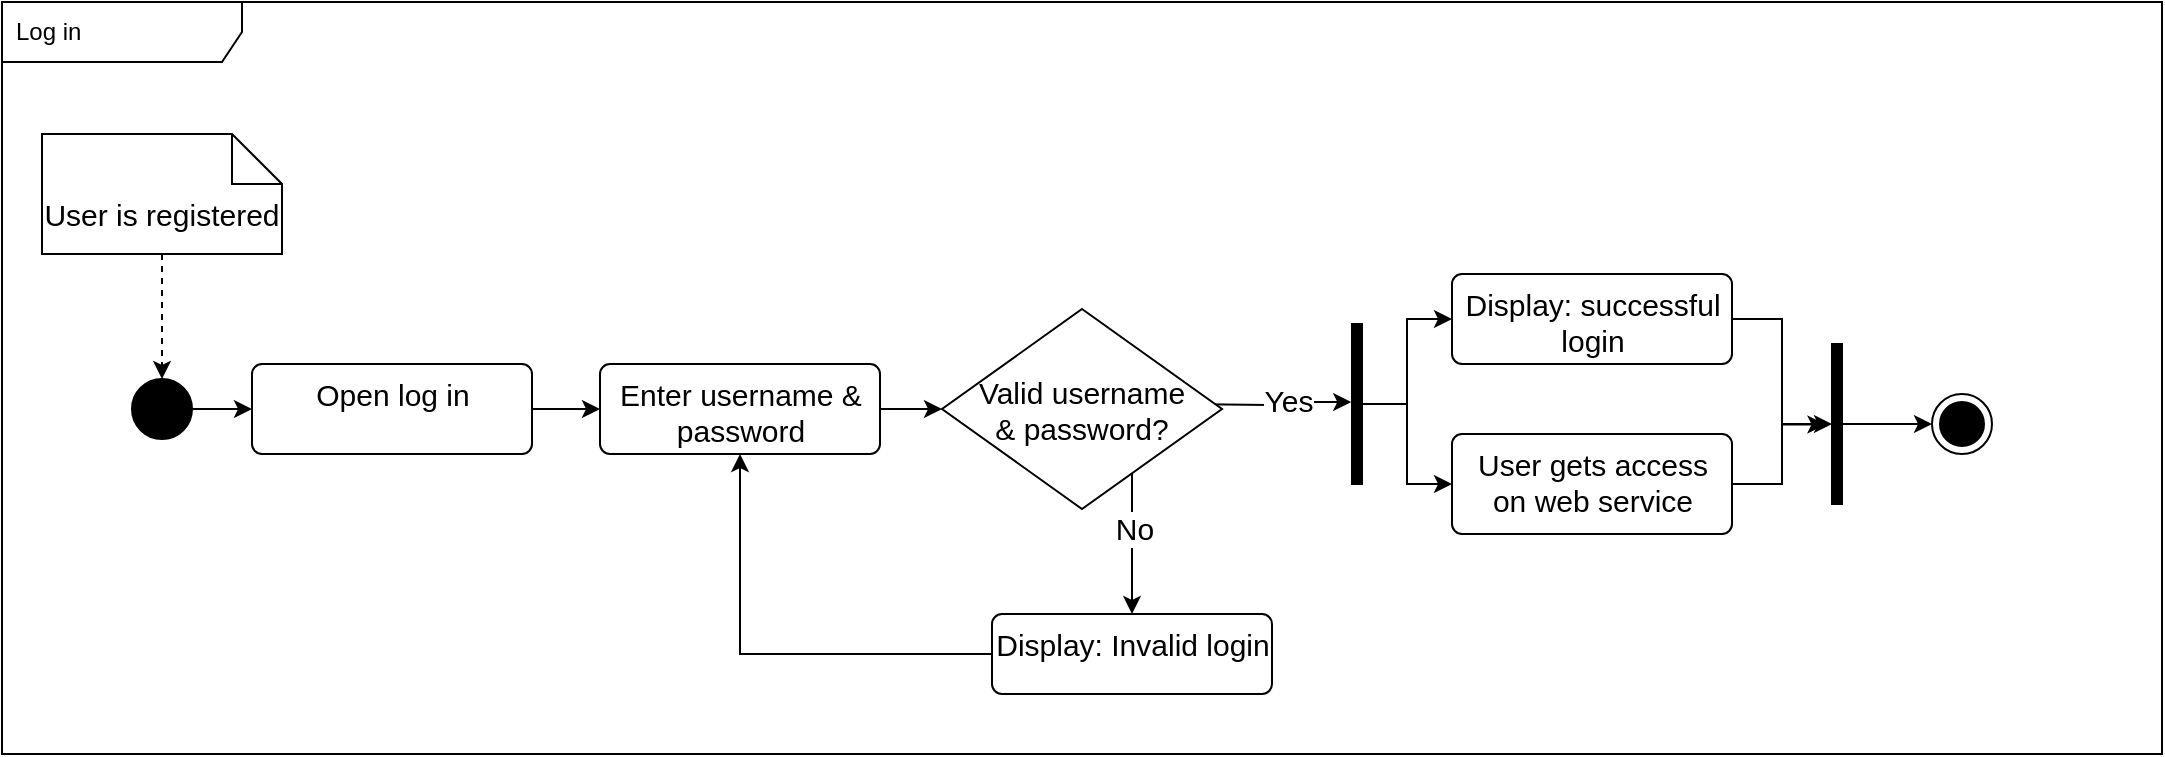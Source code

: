 <mxfile version="20.6.0" type="github"><diagram id="fiqrsVoXjaj7dptr9cxJ" name="Pagina-1"><mxGraphModel dx="1574" dy="829" grid="1" gridSize="10" guides="1" tooltips="1" connect="1" arrows="1" fold="1" page="1" pageScale="1" pageWidth="1169" pageHeight="827" math="0" shadow="0"><root><mxCell id="0"/><mxCell id="1" parent="0"/><mxCell id="XuAJh3-KPJ_3yuD2fymr-39" style="edgeStyle=orthogonalEdgeStyle;rounded=0;orthogonalLoop=1;jettySize=auto;html=1;entryX=0;entryY=0.5;entryDx=0;entryDy=0;strokeWidth=1;fontSize=15;" edge="1" parent="1" source="XuAJh3-KPJ_3yuD2fymr-20" target="XuAJh3-KPJ_3yuD2fymr-32"><mxGeometry relative="1" as="geometry"/></mxCell><mxCell id="XuAJh3-KPJ_3yuD2fymr-20" value="" style="ellipse;fillColor=strokeColor;strokeWidth=1;fontSize=15;" vertex="1" parent="1"><mxGeometry x="105" y="278.5" width="30" height="30" as="geometry"/></mxCell><mxCell id="XuAJh3-KPJ_3yuD2fymr-21" value="" style="ellipse;html=1;shape=endState;fillColor=strokeColor;strokeWidth=1;fontSize=15;" vertex="1" parent="1"><mxGeometry x="1005" y="286" width="30" height="30" as="geometry"/></mxCell><mxCell id="XuAJh3-KPJ_3yuD2fymr-24" value="Log in" style="shape=umlFrame;whiteSpace=wrap;html=1;width=120;height=30;boundedLbl=1;verticalAlign=middle;align=left;spacingLeft=5;" vertex="1" parent="1"><mxGeometry x="40" y="90" width="1080" height="376" as="geometry"/></mxCell><mxCell id="XuAJh3-KPJ_3yuD2fymr-67" style="edgeStyle=orthogonalEdgeStyle;rounded=0;orthogonalLoop=1;jettySize=auto;html=1;strokeWidth=1;fontSize=15;" edge="1" parent="1" source="XuAJh3-KPJ_3yuD2fymr-25" target="XuAJh3-KPJ_3yuD2fymr-50"><mxGeometry relative="1" as="geometry"/></mxCell><mxCell id="XuAJh3-KPJ_3yuD2fymr-25" value="User gets access &lt;br&gt;on web service" style="html=1;align=center;verticalAlign=top;rounded=1;absoluteArcSize=1;arcSize=10;dashed=0;strokeWidth=1;fontSize=15;" vertex="1" parent="1"><mxGeometry x="765" y="306" width="140" height="50" as="geometry"/></mxCell><mxCell id="XuAJh3-KPJ_3yuD2fymr-44" style="edgeStyle=orthogonalEdgeStyle;rounded=0;orthogonalLoop=1;jettySize=auto;html=1;entryX=0;entryY=0.5;entryDx=0;entryDy=0;strokeWidth=1;fontSize=15;" edge="1" parent="1" source="XuAJh3-KPJ_3yuD2fymr-29" target="XuAJh3-KPJ_3yuD2fymr-43"><mxGeometry relative="1" as="geometry"/></mxCell><mxCell id="XuAJh3-KPJ_3yuD2fymr-29" value="Enter username &amp;amp; &lt;br style=&quot;font-size: 15px;&quot;&gt;password" style="html=1;align=center;verticalAlign=top;rounded=1;absoluteArcSize=1;arcSize=10;dashed=0;strokeWidth=1;fontSize=15;" vertex="1" parent="1"><mxGeometry x="339" y="271" width="140" height="45" as="geometry"/></mxCell><mxCell id="XuAJh3-KPJ_3yuD2fymr-68" style="edgeStyle=orthogonalEdgeStyle;rounded=0;orthogonalLoop=1;jettySize=auto;html=1;entryX=-0.652;entryY=0.503;entryDx=0;entryDy=0;entryPerimeter=0;strokeWidth=1;fontSize=15;" edge="1" parent="1" source="XuAJh3-KPJ_3yuD2fymr-31" target="XuAJh3-KPJ_3yuD2fymr-50"><mxGeometry relative="1" as="geometry"/></mxCell><mxCell id="XuAJh3-KPJ_3yuD2fymr-31" value="Display: successful &lt;br&gt;login" style="html=1;align=center;verticalAlign=top;rounded=1;absoluteArcSize=1;arcSize=10;dashed=0;strokeWidth=1;fontSize=15;" vertex="1" parent="1"><mxGeometry x="765" y="226" width="140" height="45" as="geometry"/></mxCell><mxCell id="XuAJh3-KPJ_3yuD2fymr-40" style="edgeStyle=orthogonalEdgeStyle;rounded=0;orthogonalLoop=1;jettySize=auto;html=1;entryX=0;entryY=0.5;entryDx=0;entryDy=0;strokeWidth=1;fontSize=15;" edge="1" parent="1" source="XuAJh3-KPJ_3yuD2fymr-32" target="XuAJh3-KPJ_3yuD2fymr-29"><mxGeometry relative="1" as="geometry"/></mxCell><mxCell id="XuAJh3-KPJ_3yuD2fymr-32" value="Open log in" style="html=1;align=center;verticalAlign=top;rounded=1;absoluteArcSize=1;arcSize=10;dashed=0;strokeWidth=1;fontSize=15;" vertex="1" parent="1"><mxGeometry x="165" y="271" width="140" height="45" as="geometry"/></mxCell><mxCell id="XuAJh3-KPJ_3yuD2fymr-38" style="edgeStyle=orthogonalEdgeStyle;rounded=0;orthogonalLoop=1;jettySize=auto;html=1;entryX=0.5;entryY=0;entryDx=0;entryDy=0;dashed=1;strokeWidth=1;fontSize=15;" edge="1" parent="1" source="XuAJh3-KPJ_3yuD2fymr-34" target="XuAJh3-KPJ_3yuD2fymr-20"><mxGeometry relative="1" as="geometry"/></mxCell><mxCell id="XuAJh3-KPJ_3yuD2fymr-34" value="User is registered&lt;br style=&quot;font-size: 15px;&quot;&gt;" style="shape=note2;boundedLbl=1;whiteSpace=wrap;html=1;size=25;verticalAlign=top;align=center;strokeWidth=1;fontSize=15;" vertex="1" parent="1"><mxGeometry x="60" y="156" width="120" height="60" as="geometry"/></mxCell><mxCell id="XuAJh3-KPJ_3yuD2fymr-48" style="edgeStyle=orthogonalEdgeStyle;rounded=0;orthogonalLoop=1;jettySize=auto;html=1;strokeWidth=1;fontSize=15;entryX=-0.077;entryY=0.488;entryDx=0;entryDy=0;entryPerimeter=0;" edge="1" parent="1" target="XuAJh3-KPJ_3yuD2fymr-49"><mxGeometry relative="1" as="geometry"><mxPoint x="630" y="291" as="sourcePoint"/><mxPoint x="755" y="291" as="targetPoint"/></mxGeometry></mxCell><mxCell id="XuAJh3-KPJ_3yuD2fymr-58" value="Yes" style="edgeLabel;html=1;align=center;verticalAlign=middle;resizable=0;points=[];fontSize=15;" vertex="1" connectable="0" parent="XuAJh3-KPJ_3yuD2fymr-48"><mxGeometry x="0.256" y="1" relative="1" as="geometry"><mxPoint as="offset"/></mxGeometry></mxCell><mxCell id="XuAJh3-KPJ_3yuD2fymr-60" style="edgeStyle=orthogonalEdgeStyle;rounded=0;orthogonalLoop=1;jettySize=auto;html=1;strokeWidth=1;fontSize=15;" edge="1" parent="1" source="XuAJh3-KPJ_3yuD2fymr-43"><mxGeometry relative="1" as="geometry"><mxPoint x="605" y="396" as="targetPoint"/><Array as="points"><mxPoint x="605" y="366"/><mxPoint x="605" y="366"/></Array></mxGeometry></mxCell><mxCell id="XuAJh3-KPJ_3yuD2fymr-62" value="No" style="edgeLabel;html=1;align=center;verticalAlign=middle;resizable=0;points=[];fontSize=15;" vertex="1" connectable="0" parent="XuAJh3-KPJ_3yuD2fymr-60"><mxGeometry x="-0.228" y="1" relative="1" as="geometry"><mxPoint as="offset"/></mxGeometry></mxCell><mxCell id="XuAJh3-KPJ_3yuD2fymr-43" value="Valid username &#10;&amp; password?" style="rhombus;strokeWidth=1;fontSize=15;" vertex="1" parent="1"><mxGeometry x="510" y="243.5" width="140" height="100" as="geometry"/></mxCell><mxCell id="XuAJh3-KPJ_3yuD2fymr-65" style="edgeStyle=orthogonalEdgeStyle;rounded=0;orthogonalLoop=1;jettySize=auto;html=1;entryX=0;entryY=0.5;entryDx=0;entryDy=0;strokeWidth=1;fontSize=15;" edge="1" parent="1" source="XuAJh3-KPJ_3yuD2fymr-49" target="XuAJh3-KPJ_3yuD2fymr-31"><mxGeometry relative="1" as="geometry"/></mxCell><mxCell id="XuAJh3-KPJ_3yuD2fymr-66" style="edgeStyle=orthogonalEdgeStyle;rounded=0;orthogonalLoop=1;jettySize=auto;html=1;entryX=0;entryY=0.5;entryDx=0;entryDy=0;strokeWidth=1;fontSize=15;" edge="1" parent="1" source="XuAJh3-KPJ_3yuD2fymr-49" target="XuAJh3-KPJ_3yuD2fymr-25"><mxGeometry relative="1" as="geometry"/></mxCell><mxCell id="XuAJh3-KPJ_3yuD2fymr-49" value="" style="html=1;points=[];perimeter=orthogonalPerimeter;fillColor=strokeColor;strokeWidth=1;fontSize=15;" vertex="1" parent="1"><mxGeometry x="715" y="251" width="5" height="80" as="geometry"/></mxCell><mxCell id="XuAJh3-KPJ_3yuD2fymr-69" style="edgeStyle=orthogonalEdgeStyle;rounded=0;orthogonalLoop=1;jettySize=auto;html=1;strokeWidth=1;fontSize=15;" edge="1" parent="1" source="XuAJh3-KPJ_3yuD2fymr-50" target="XuAJh3-KPJ_3yuD2fymr-21"><mxGeometry relative="1" as="geometry"/></mxCell><mxCell id="XuAJh3-KPJ_3yuD2fymr-50" value="" style="html=1;points=[];perimeter=orthogonalPerimeter;fillColor=strokeColor;strokeWidth=1;fontSize=15;" vertex="1" parent="1"><mxGeometry x="955.0" y="261" width="5" height="80" as="geometry"/></mxCell><mxCell id="XuAJh3-KPJ_3yuD2fymr-64" style="edgeStyle=orthogonalEdgeStyle;rounded=0;orthogonalLoop=1;jettySize=auto;html=1;entryX=0.5;entryY=1;entryDx=0;entryDy=0;strokeWidth=1;fontSize=15;" edge="1" parent="1" source="XuAJh3-KPJ_3yuD2fymr-63" target="XuAJh3-KPJ_3yuD2fymr-29"><mxGeometry relative="1" as="geometry"/></mxCell><mxCell id="XuAJh3-KPJ_3yuD2fymr-63" value="Display: Invalid login" style="html=1;align=center;verticalAlign=top;rounded=1;absoluteArcSize=1;arcSize=10;dashed=0;strokeWidth=1;fontSize=15;" vertex="1" parent="1"><mxGeometry x="535" y="396" width="140" height="40" as="geometry"/></mxCell></root></mxGraphModel></diagram></mxfile>